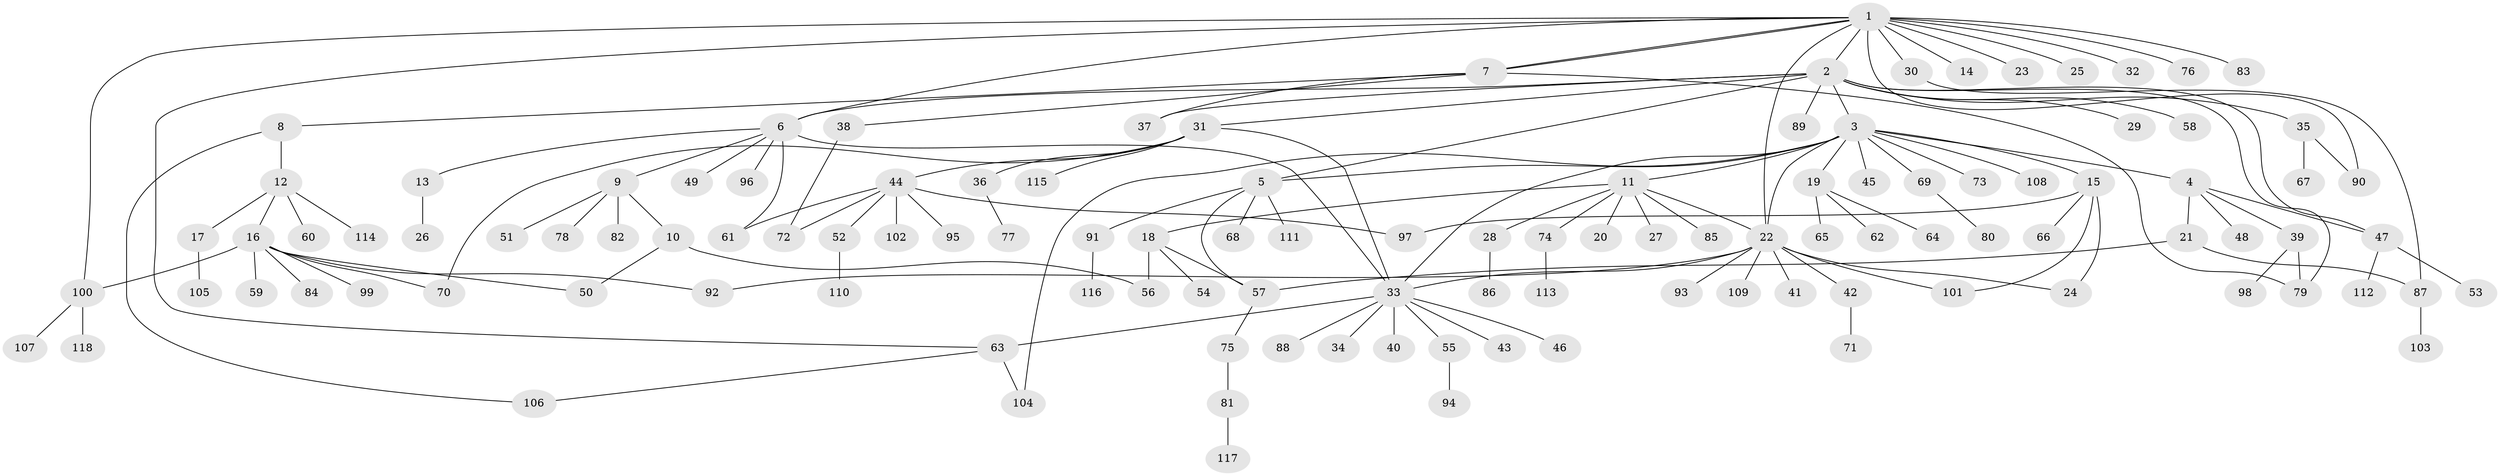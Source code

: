 // coarse degree distribution, {14: 0.010869565217391304, 12: 0.010869565217391304, 20: 0.010869565217391304, 7: 0.05434782608695652, 8: 0.021739130434782608, 3: 0.07608695652173914, 4: 0.043478260869565216, 1: 0.6086956521739131, 5: 0.010869565217391304, 2: 0.13043478260869565, 6: 0.010869565217391304, 9: 0.010869565217391304}
// Generated by graph-tools (version 1.1) at 2025/41/03/06/25 10:41:52]
// undirected, 118 vertices, 146 edges
graph export_dot {
graph [start="1"]
  node [color=gray90,style=filled];
  1;
  2;
  3;
  4;
  5;
  6;
  7;
  8;
  9;
  10;
  11;
  12;
  13;
  14;
  15;
  16;
  17;
  18;
  19;
  20;
  21;
  22;
  23;
  24;
  25;
  26;
  27;
  28;
  29;
  30;
  31;
  32;
  33;
  34;
  35;
  36;
  37;
  38;
  39;
  40;
  41;
  42;
  43;
  44;
  45;
  46;
  47;
  48;
  49;
  50;
  51;
  52;
  53;
  54;
  55;
  56;
  57;
  58;
  59;
  60;
  61;
  62;
  63;
  64;
  65;
  66;
  67;
  68;
  69;
  70;
  71;
  72;
  73;
  74;
  75;
  76;
  77;
  78;
  79;
  80;
  81;
  82;
  83;
  84;
  85;
  86;
  87;
  88;
  89;
  90;
  91;
  92;
  93;
  94;
  95;
  96;
  97;
  98;
  99;
  100;
  101;
  102;
  103;
  104;
  105;
  106;
  107;
  108;
  109;
  110;
  111;
  112;
  113;
  114;
  115;
  116;
  117;
  118;
  1 -- 2;
  1 -- 6;
  1 -- 7;
  1 -- 7;
  1 -- 14;
  1 -- 22;
  1 -- 23;
  1 -- 25;
  1 -- 30;
  1 -- 32;
  1 -- 63;
  1 -- 76;
  1 -- 83;
  1 -- 90;
  1 -- 100;
  2 -- 3;
  2 -- 5;
  2 -- 6;
  2 -- 29;
  2 -- 31;
  2 -- 35;
  2 -- 37;
  2 -- 47;
  2 -- 58;
  2 -- 79;
  2 -- 89;
  3 -- 4;
  3 -- 5;
  3 -- 11;
  3 -- 15;
  3 -- 19;
  3 -- 22;
  3 -- 33;
  3 -- 45;
  3 -- 69;
  3 -- 73;
  3 -- 104;
  3 -- 108;
  4 -- 21;
  4 -- 39;
  4 -- 47;
  4 -- 48;
  5 -- 57;
  5 -- 68;
  5 -- 91;
  5 -- 111;
  6 -- 9;
  6 -- 13;
  6 -- 33;
  6 -- 49;
  6 -- 61;
  6 -- 96;
  7 -- 8;
  7 -- 37;
  7 -- 38;
  7 -- 79;
  8 -- 12;
  8 -- 106;
  9 -- 10;
  9 -- 51;
  9 -- 78;
  9 -- 82;
  10 -- 50;
  10 -- 56;
  11 -- 18;
  11 -- 20;
  11 -- 22;
  11 -- 27;
  11 -- 28;
  11 -- 74;
  11 -- 85;
  12 -- 16;
  12 -- 17;
  12 -- 60;
  12 -- 114;
  13 -- 26;
  15 -- 24;
  15 -- 66;
  15 -- 97;
  15 -- 101;
  16 -- 50;
  16 -- 59;
  16 -- 70;
  16 -- 84;
  16 -- 92;
  16 -- 99;
  16 -- 100;
  17 -- 105;
  18 -- 54;
  18 -- 56;
  18 -- 57;
  19 -- 62;
  19 -- 64;
  19 -- 65;
  21 -- 57;
  21 -- 87;
  22 -- 24;
  22 -- 33;
  22 -- 41;
  22 -- 42;
  22 -- 92;
  22 -- 93;
  22 -- 101;
  22 -- 109;
  28 -- 86;
  30 -- 87;
  31 -- 33;
  31 -- 36;
  31 -- 44;
  31 -- 70;
  31 -- 115;
  33 -- 34;
  33 -- 40;
  33 -- 43;
  33 -- 46;
  33 -- 55;
  33 -- 63;
  33 -- 88;
  35 -- 67;
  35 -- 90;
  36 -- 77;
  38 -- 72;
  39 -- 79;
  39 -- 98;
  42 -- 71;
  44 -- 52;
  44 -- 61;
  44 -- 72;
  44 -- 95;
  44 -- 97;
  44 -- 102;
  47 -- 53;
  47 -- 112;
  52 -- 110;
  55 -- 94;
  57 -- 75;
  63 -- 104;
  63 -- 106;
  69 -- 80;
  74 -- 113;
  75 -- 81;
  81 -- 117;
  87 -- 103;
  91 -- 116;
  100 -- 107;
  100 -- 118;
}
